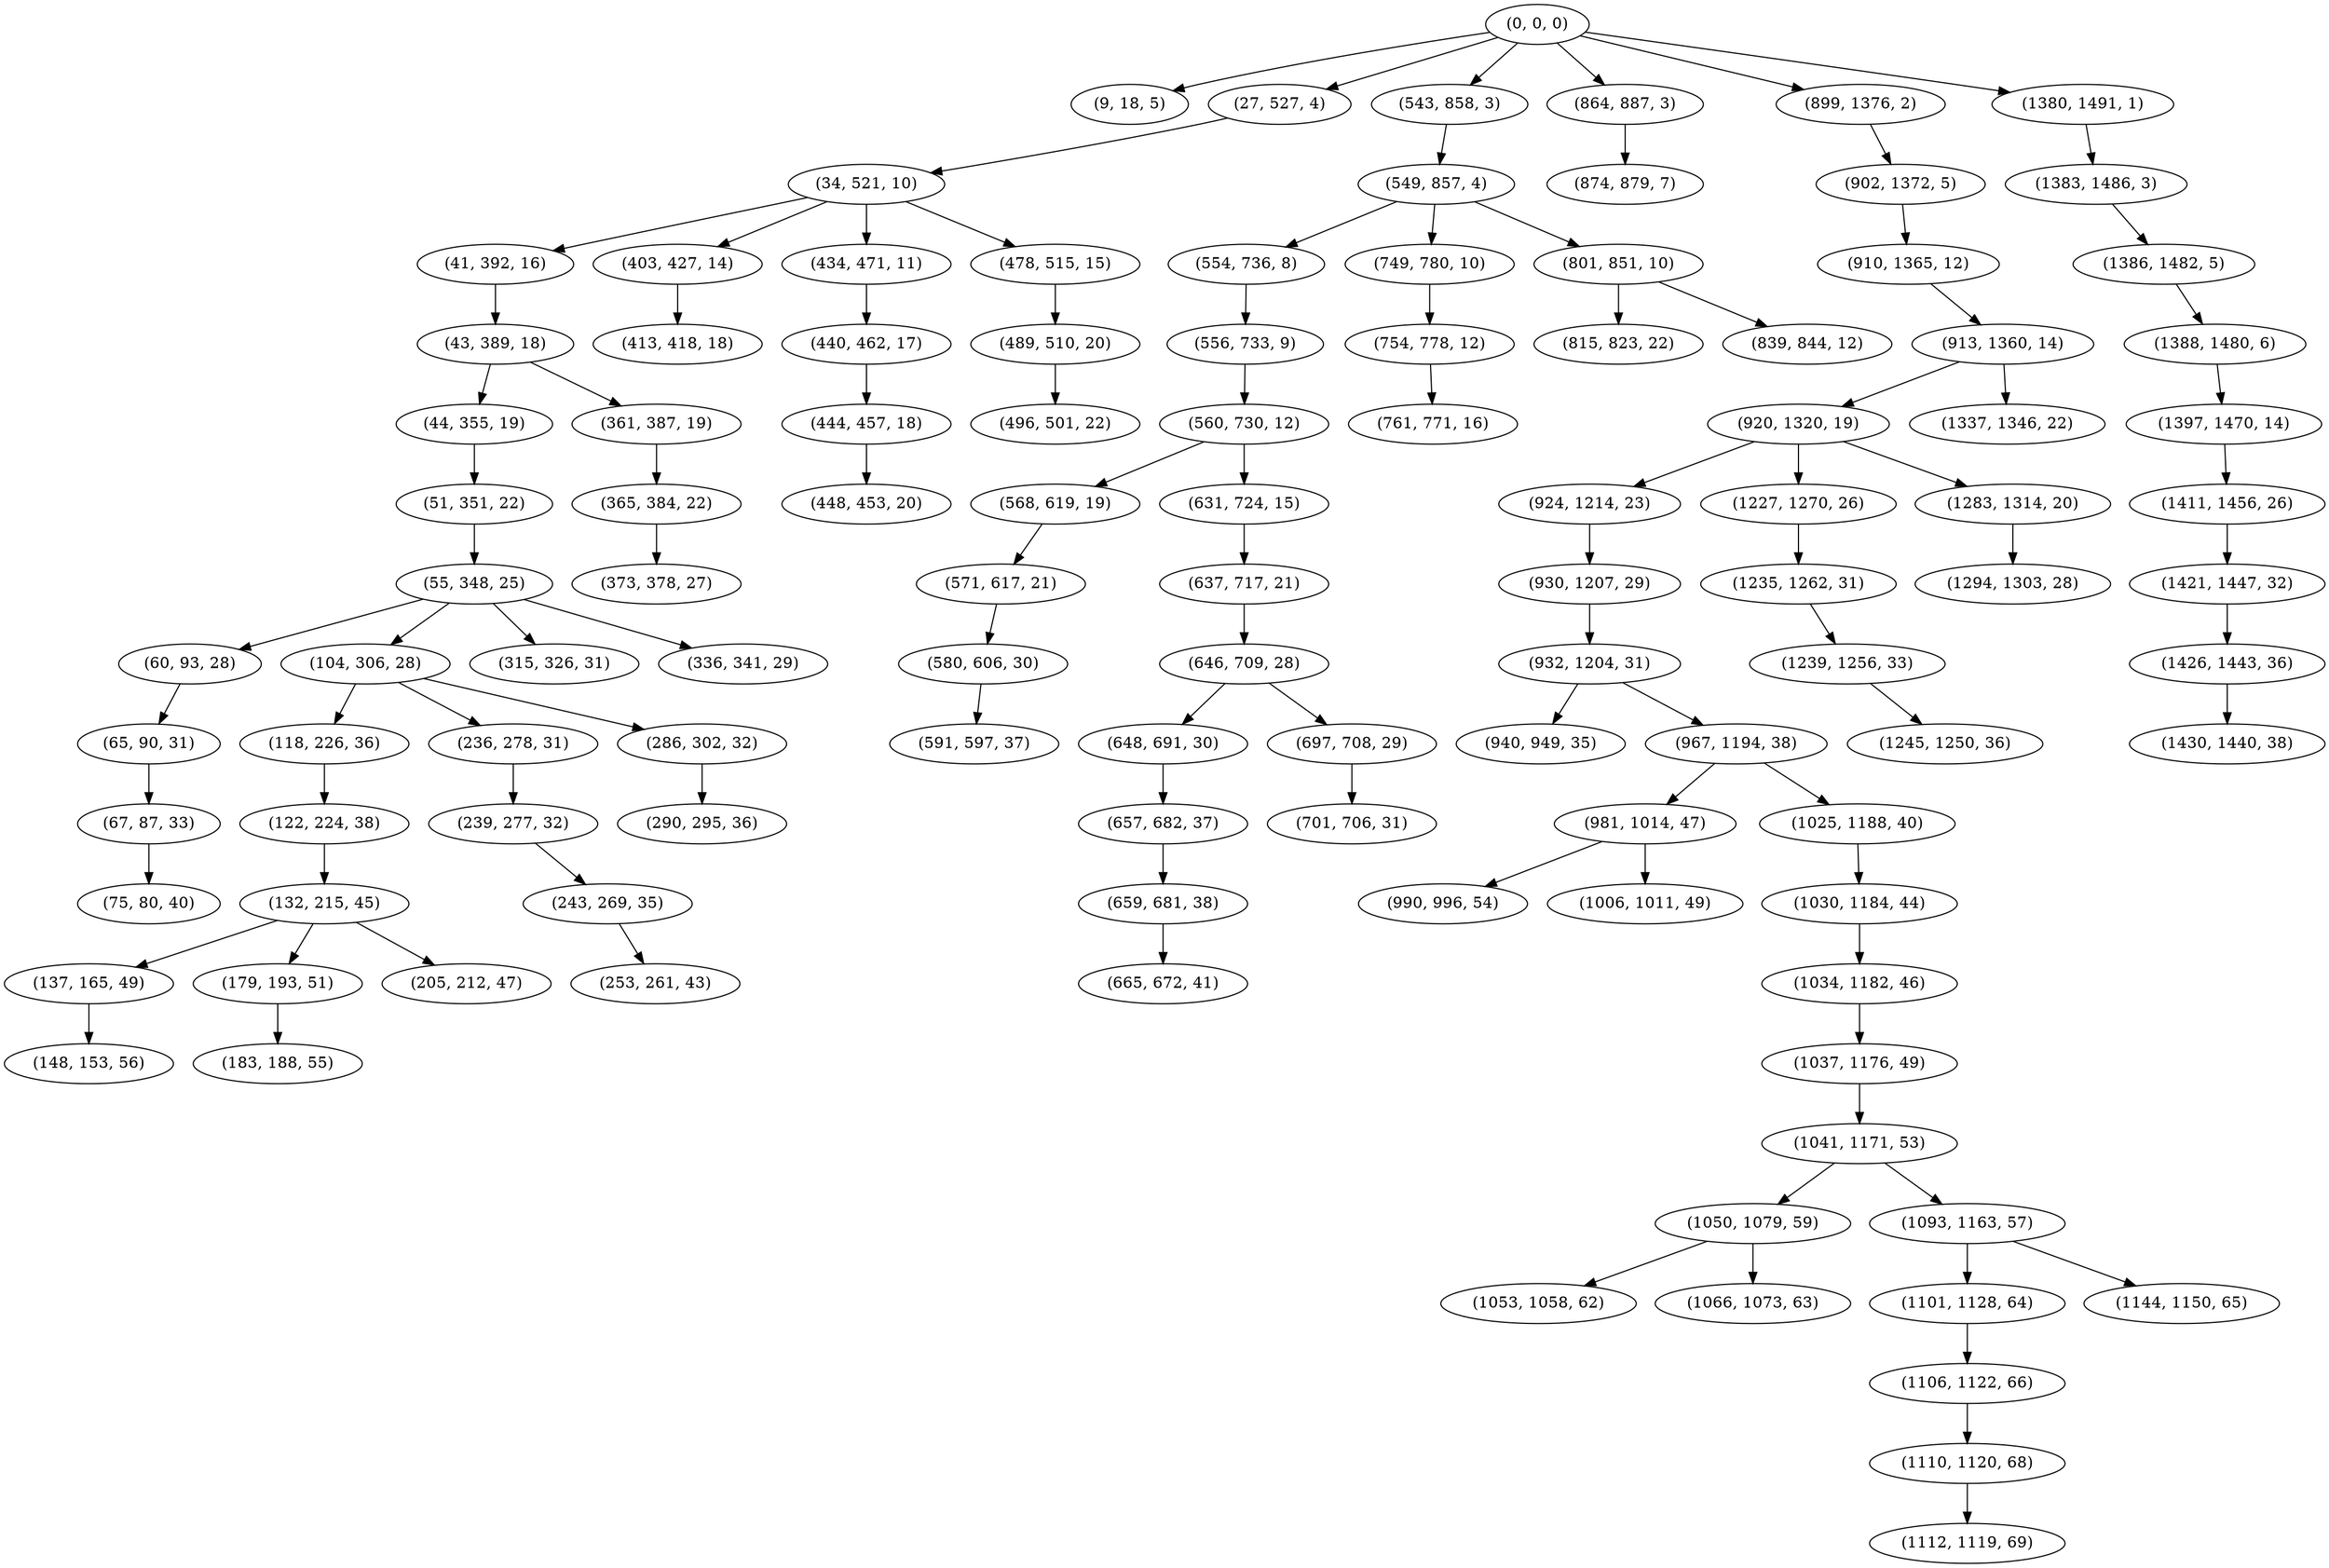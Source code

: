 digraph tree {
    "(0, 0, 0)";
    "(9, 18, 5)";
    "(27, 527, 4)";
    "(34, 521, 10)";
    "(41, 392, 16)";
    "(43, 389, 18)";
    "(44, 355, 19)";
    "(51, 351, 22)";
    "(55, 348, 25)";
    "(60, 93, 28)";
    "(65, 90, 31)";
    "(67, 87, 33)";
    "(75, 80, 40)";
    "(104, 306, 28)";
    "(118, 226, 36)";
    "(122, 224, 38)";
    "(132, 215, 45)";
    "(137, 165, 49)";
    "(148, 153, 56)";
    "(179, 193, 51)";
    "(183, 188, 55)";
    "(205, 212, 47)";
    "(236, 278, 31)";
    "(239, 277, 32)";
    "(243, 269, 35)";
    "(253, 261, 43)";
    "(286, 302, 32)";
    "(290, 295, 36)";
    "(315, 326, 31)";
    "(336, 341, 29)";
    "(361, 387, 19)";
    "(365, 384, 22)";
    "(373, 378, 27)";
    "(403, 427, 14)";
    "(413, 418, 18)";
    "(434, 471, 11)";
    "(440, 462, 17)";
    "(444, 457, 18)";
    "(448, 453, 20)";
    "(478, 515, 15)";
    "(489, 510, 20)";
    "(496, 501, 22)";
    "(543, 858, 3)";
    "(549, 857, 4)";
    "(554, 736, 8)";
    "(556, 733, 9)";
    "(560, 730, 12)";
    "(568, 619, 19)";
    "(571, 617, 21)";
    "(580, 606, 30)";
    "(591, 597, 37)";
    "(631, 724, 15)";
    "(637, 717, 21)";
    "(646, 709, 28)";
    "(648, 691, 30)";
    "(657, 682, 37)";
    "(659, 681, 38)";
    "(665, 672, 41)";
    "(697, 708, 29)";
    "(701, 706, 31)";
    "(749, 780, 10)";
    "(754, 778, 12)";
    "(761, 771, 16)";
    "(801, 851, 10)";
    "(815, 823, 22)";
    "(839, 844, 12)";
    "(864, 887, 3)";
    "(874, 879, 7)";
    "(899, 1376, 2)";
    "(902, 1372, 5)";
    "(910, 1365, 12)";
    "(913, 1360, 14)";
    "(920, 1320, 19)";
    "(924, 1214, 23)";
    "(930, 1207, 29)";
    "(932, 1204, 31)";
    "(940, 949, 35)";
    "(967, 1194, 38)";
    "(981, 1014, 47)";
    "(990, 996, 54)";
    "(1006, 1011, 49)";
    "(1025, 1188, 40)";
    "(1030, 1184, 44)";
    "(1034, 1182, 46)";
    "(1037, 1176, 49)";
    "(1041, 1171, 53)";
    "(1050, 1079, 59)";
    "(1053, 1058, 62)";
    "(1066, 1073, 63)";
    "(1093, 1163, 57)";
    "(1101, 1128, 64)";
    "(1106, 1122, 66)";
    "(1110, 1120, 68)";
    "(1112, 1119, 69)";
    "(1144, 1150, 65)";
    "(1227, 1270, 26)";
    "(1235, 1262, 31)";
    "(1239, 1256, 33)";
    "(1245, 1250, 36)";
    "(1283, 1314, 20)";
    "(1294, 1303, 28)";
    "(1337, 1346, 22)";
    "(1380, 1491, 1)";
    "(1383, 1486, 3)";
    "(1386, 1482, 5)";
    "(1388, 1480, 6)";
    "(1397, 1470, 14)";
    "(1411, 1456, 26)";
    "(1421, 1447, 32)";
    "(1426, 1443, 36)";
    "(1430, 1440, 38)";
    "(0, 0, 0)" -> "(9, 18, 5)";
    "(0, 0, 0)" -> "(27, 527, 4)";
    "(0, 0, 0)" -> "(543, 858, 3)";
    "(0, 0, 0)" -> "(864, 887, 3)";
    "(0, 0, 0)" -> "(899, 1376, 2)";
    "(0, 0, 0)" -> "(1380, 1491, 1)";
    "(27, 527, 4)" -> "(34, 521, 10)";
    "(34, 521, 10)" -> "(41, 392, 16)";
    "(34, 521, 10)" -> "(403, 427, 14)";
    "(34, 521, 10)" -> "(434, 471, 11)";
    "(34, 521, 10)" -> "(478, 515, 15)";
    "(41, 392, 16)" -> "(43, 389, 18)";
    "(43, 389, 18)" -> "(44, 355, 19)";
    "(43, 389, 18)" -> "(361, 387, 19)";
    "(44, 355, 19)" -> "(51, 351, 22)";
    "(51, 351, 22)" -> "(55, 348, 25)";
    "(55, 348, 25)" -> "(60, 93, 28)";
    "(55, 348, 25)" -> "(104, 306, 28)";
    "(55, 348, 25)" -> "(315, 326, 31)";
    "(55, 348, 25)" -> "(336, 341, 29)";
    "(60, 93, 28)" -> "(65, 90, 31)";
    "(65, 90, 31)" -> "(67, 87, 33)";
    "(67, 87, 33)" -> "(75, 80, 40)";
    "(104, 306, 28)" -> "(118, 226, 36)";
    "(104, 306, 28)" -> "(236, 278, 31)";
    "(104, 306, 28)" -> "(286, 302, 32)";
    "(118, 226, 36)" -> "(122, 224, 38)";
    "(122, 224, 38)" -> "(132, 215, 45)";
    "(132, 215, 45)" -> "(137, 165, 49)";
    "(132, 215, 45)" -> "(179, 193, 51)";
    "(132, 215, 45)" -> "(205, 212, 47)";
    "(137, 165, 49)" -> "(148, 153, 56)";
    "(179, 193, 51)" -> "(183, 188, 55)";
    "(236, 278, 31)" -> "(239, 277, 32)";
    "(239, 277, 32)" -> "(243, 269, 35)";
    "(243, 269, 35)" -> "(253, 261, 43)";
    "(286, 302, 32)" -> "(290, 295, 36)";
    "(361, 387, 19)" -> "(365, 384, 22)";
    "(365, 384, 22)" -> "(373, 378, 27)";
    "(403, 427, 14)" -> "(413, 418, 18)";
    "(434, 471, 11)" -> "(440, 462, 17)";
    "(440, 462, 17)" -> "(444, 457, 18)";
    "(444, 457, 18)" -> "(448, 453, 20)";
    "(478, 515, 15)" -> "(489, 510, 20)";
    "(489, 510, 20)" -> "(496, 501, 22)";
    "(543, 858, 3)" -> "(549, 857, 4)";
    "(549, 857, 4)" -> "(554, 736, 8)";
    "(549, 857, 4)" -> "(749, 780, 10)";
    "(549, 857, 4)" -> "(801, 851, 10)";
    "(554, 736, 8)" -> "(556, 733, 9)";
    "(556, 733, 9)" -> "(560, 730, 12)";
    "(560, 730, 12)" -> "(568, 619, 19)";
    "(560, 730, 12)" -> "(631, 724, 15)";
    "(568, 619, 19)" -> "(571, 617, 21)";
    "(571, 617, 21)" -> "(580, 606, 30)";
    "(580, 606, 30)" -> "(591, 597, 37)";
    "(631, 724, 15)" -> "(637, 717, 21)";
    "(637, 717, 21)" -> "(646, 709, 28)";
    "(646, 709, 28)" -> "(648, 691, 30)";
    "(646, 709, 28)" -> "(697, 708, 29)";
    "(648, 691, 30)" -> "(657, 682, 37)";
    "(657, 682, 37)" -> "(659, 681, 38)";
    "(659, 681, 38)" -> "(665, 672, 41)";
    "(697, 708, 29)" -> "(701, 706, 31)";
    "(749, 780, 10)" -> "(754, 778, 12)";
    "(754, 778, 12)" -> "(761, 771, 16)";
    "(801, 851, 10)" -> "(815, 823, 22)";
    "(801, 851, 10)" -> "(839, 844, 12)";
    "(864, 887, 3)" -> "(874, 879, 7)";
    "(899, 1376, 2)" -> "(902, 1372, 5)";
    "(902, 1372, 5)" -> "(910, 1365, 12)";
    "(910, 1365, 12)" -> "(913, 1360, 14)";
    "(913, 1360, 14)" -> "(920, 1320, 19)";
    "(913, 1360, 14)" -> "(1337, 1346, 22)";
    "(920, 1320, 19)" -> "(924, 1214, 23)";
    "(920, 1320, 19)" -> "(1227, 1270, 26)";
    "(920, 1320, 19)" -> "(1283, 1314, 20)";
    "(924, 1214, 23)" -> "(930, 1207, 29)";
    "(930, 1207, 29)" -> "(932, 1204, 31)";
    "(932, 1204, 31)" -> "(940, 949, 35)";
    "(932, 1204, 31)" -> "(967, 1194, 38)";
    "(967, 1194, 38)" -> "(981, 1014, 47)";
    "(967, 1194, 38)" -> "(1025, 1188, 40)";
    "(981, 1014, 47)" -> "(990, 996, 54)";
    "(981, 1014, 47)" -> "(1006, 1011, 49)";
    "(1025, 1188, 40)" -> "(1030, 1184, 44)";
    "(1030, 1184, 44)" -> "(1034, 1182, 46)";
    "(1034, 1182, 46)" -> "(1037, 1176, 49)";
    "(1037, 1176, 49)" -> "(1041, 1171, 53)";
    "(1041, 1171, 53)" -> "(1050, 1079, 59)";
    "(1041, 1171, 53)" -> "(1093, 1163, 57)";
    "(1050, 1079, 59)" -> "(1053, 1058, 62)";
    "(1050, 1079, 59)" -> "(1066, 1073, 63)";
    "(1093, 1163, 57)" -> "(1101, 1128, 64)";
    "(1093, 1163, 57)" -> "(1144, 1150, 65)";
    "(1101, 1128, 64)" -> "(1106, 1122, 66)";
    "(1106, 1122, 66)" -> "(1110, 1120, 68)";
    "(1110, 1120, 68)" -> "(1112, 1119, 69)";
    "(1227, 1270, 26)" -> "(1235, 1262, 31)";
    "(1235, 1262, 31)" -> "(1239, 1256, 33)";
    "(1239, 1256, 33)" -> "(1245, 1250, 36)";
    "(1283, 1314, 20)" -> "(1294, 1303, 28)";
    "(1380, 1491, 1)" -> "(1383, 1486, 3)";
    "(1383, 1486, 3)" -> "(1386, 1482, 5)";
    "(1386, 1482, 5)" -> "(1388, 1480, 6)";
    "(1388, 1480, 6)" -> "(1397, 1470, 14)";
    "(1397, 1470, 14)" -> "(1411, 1456, 26)";
    "(1411, 1456, 26)" -> "(1421, 1447, 32)";
    "(1421, 1447, 32)" -> "(1426, 1443, 36)";
    "(1426, 1443, 36)" -> "(1430, 1440, 38)";
}

